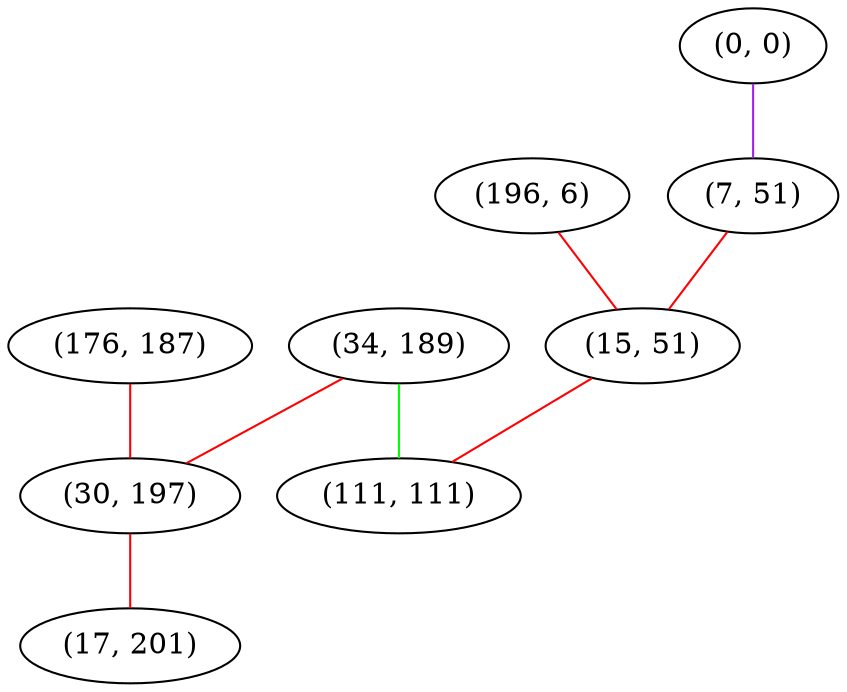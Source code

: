 graph "" {
"(34, 189)";
"(0, 0)";
"(196, 6)";
"(7, 51)";
"(176, 187)";
"(30, 197)";
"(15, 51)";
"(111, 111)";
"(17, 201)";
"(34, 189)" -- "(111, 111)"  [color=green, key=0, weight=2];
"(34, 189)" -- "(30, 197)"  [color=red, key=0, weight=1];
"(0, 0)" -- "(7, 51)"  [color=purple, key=0, weight=4];
"(196, 6)" -- "(15, 51)"  [color=red, key=0, weight=1];
"(7, 51)" -- "(15, 51)"  [color=red, key=0, weight=1];
"(176, 187)" -- "(30, 197)"  [color=red, key=0, weight=1];
"(30, 197)" -- "(17, 201)"  [color=red, key=0, weight=1];
"(15, 51)" -- "(111, 111)"  [color=red, key=0, weight=1];
}
